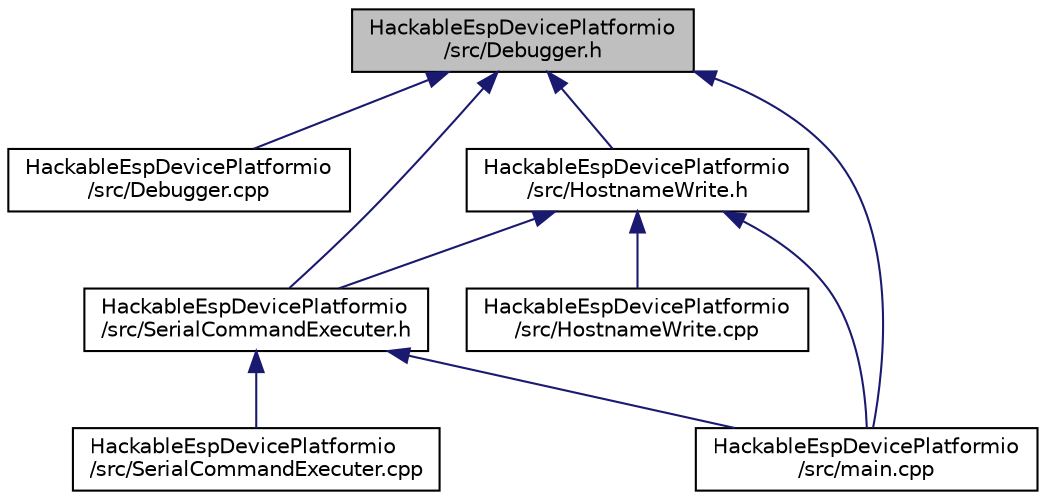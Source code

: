 digraph "HackableEspDevicePlatformio/src/Debugger.h"
{
 // LATEX_PDF_SIZE
  edge [fontname="Helvetica",fontsize="10",labelfontname="Helvetica",labelfontsize="10"];
  node [fontname="Helvetica",fontsize="10",shape=record];
  Node1 [label="HackableEspDevicePlatformio\l/src/Debugger.h",height=0.2,width=0.4,color="black", fillcolor="grey75", style="filled", fontcolor="black",tooltip=" "];
  Node1 -> Node2 [dir="back",color="midnightblue",fontsize="10",style="solid",fontname="Helvetica"];
  Node2 [label="HackableEspDevicePlatformio\l/src/Debugger.cpp",height=0.2,width=0.4,color="black", fillcolor="white", style="filled",URL="$_hackable_esp_device_platformio_2src_2_debugger_8cpp.html",tooltip=" "];
  Node1 -> Node3 [dir="back",color="midnightblue",fontsize="10",style="solid",fontname="Helvetica"];
  Node3 [label="HackableEspDevicePlatformio\l/src/HostnameWrite.h",height=0.2,width=0.4,color="black", fillcolor="white", style="filled",URL="$_hackable_esp_device_platformio_2src_2_hostname_write_8h.html",tooltip=" "];
  Node3 -> Node4 [dir="back",color="midnightblue",fontsize="10",style="solid",fontname="Helvetica"];
  Node4 [label="HackableEspDevicePlatformio\l/src/HostnameWrite.cpp",height=0.2,width=0.4,color="black", fillcolor="white", style="filled",URL="$_hackable_esp_device_platformio_2src_2_hostname_write_8cpp.html",tooltip=" "];
  Node3 -> Node5 [dir="back",color="midnightblue",fontsize="10",style="solid",fontname="Helvetica"];
  Node5 [label="HackableEspDevicePlatformio\l/src/SerialCommandExecuter.h",height=0.2,width=0.4,color="black", fillcolor="white", style="filled",URL="$_hackable_esp_device_platformio_2src_2_serial_command_executer_8h.html",tooltip=" "];
  Node5 -> Node6 [dir="back",color="midnightblue",fontsize="10",style="solid",fontname="Helvetica"];
  Node6 [label="HackableEspDevicePlatformio\l/src/SerialCommandExecuter.cpp",height=0.2,width=0.4,color="black", fillcolor="white", style="filled",URL="$_hackable_esp_device_platformio_2src_2_serial_command_executer_8cpp.html",tooltip=" "];
  Node5 -> Node7 [dir="back",color="midnightblue",fontsize="10",style="solid",fontname="Helvetica"];
  Node7 [label="HackableEspDevicePlatformio\l/src/main.cpp",height=0.2,width=0.4,color="black", fillcolor="white", style="filled",URL="$main_8cpp.html",tooltip=" "];
  Node3 -> Node7 [dir="back",color="midnightblue",fontsize="10",style="solid",fontname="Helvetica"];
  Node1 -> Node5 [dir="back",color="midnightblue",fontsize="10",style="solid",fontname="Helvetica"];
  Node1 -> Node7 [dir="back",color="midnightblue",fontsize="10",style="solid",fontname="Helvetica"];
}
